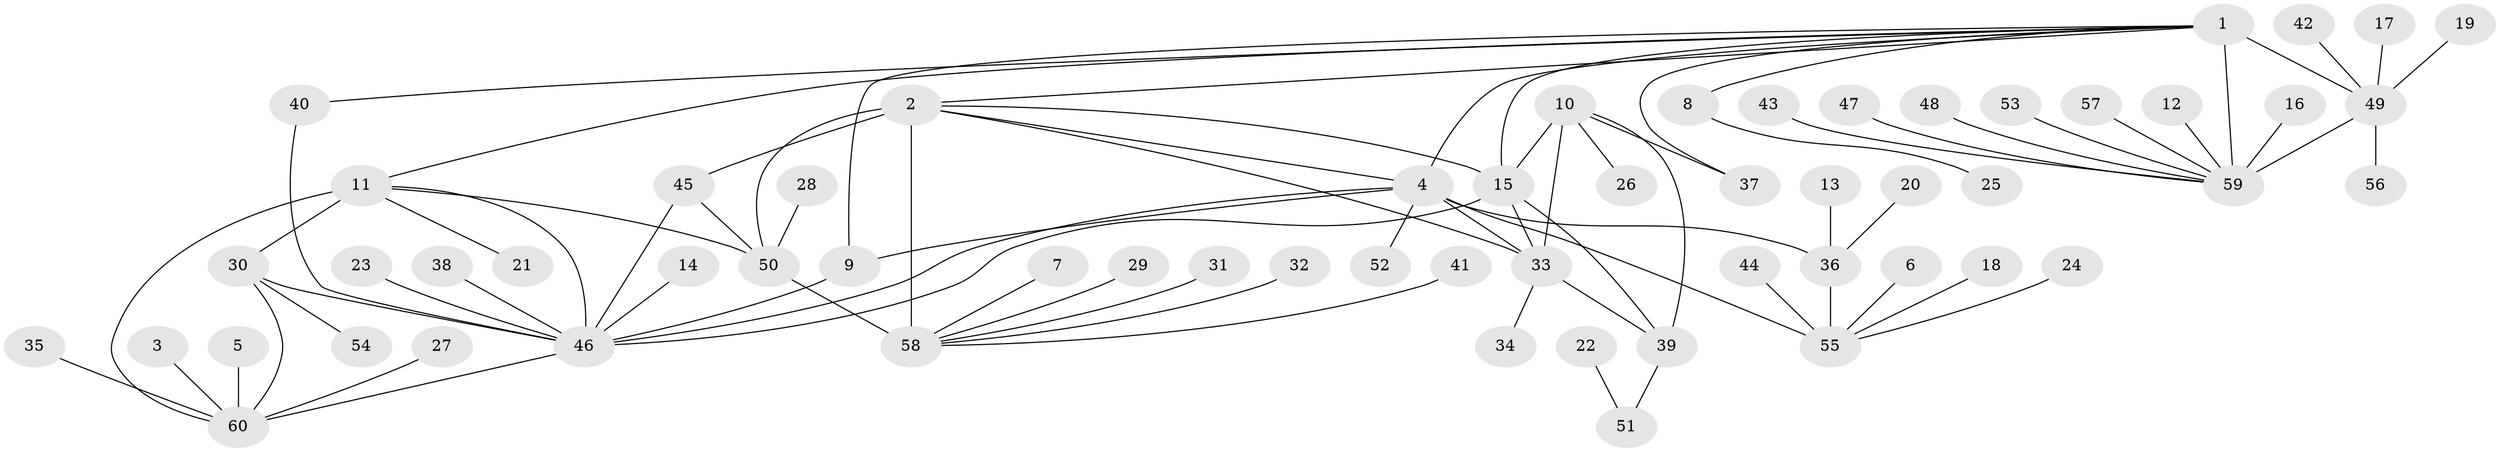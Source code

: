 // original degree distribution, {7: 0.075, 6: 0.05, 8: 0.05, 11: 0.025, 10: 0.016666666666666666, 15: 0.008333333333333333, 9: 0.025, 1: 0.5416666666666666, 2: 0.15833333333333333, 3: 0.041666666666666664, 4: 0.008333333333333333}
// Generated by graph-tools (version 1.1) at 2025/02/03/09/25 03:02:48]
// undirected, 60 vertices, 81 edges
graph export_dot {
graph [start="1"]
  node [color=gray90,style=filled];
  1;
  2;
  3;
  4;
  5;
  6;
  7;
  8;
  9;
  10;
  11;
  12;
  13;
  14;
  15;
  16;
  17;
  18;
  19;
  20;
  21;
  22;
  23;
  24;
  25;
  26;
  27;
  28;
  29;
  30;
  31;
  32;
  33;
  34;
  35;
  36;
  37;
  38;
  39;
  40;
  41;
  42;
  43;
  44;
  45;
  46;
  47;
  48;
  49;
  50;
  51;
  52;
  53;
  54;
  55;
  56;
  57;
  58;
  59;
  60;
  1 -- 2 [weight=1.0];
  1 -- 4 [weight=1.0];
  1 -- 8 [weight=1.0];
  1 -- 9 [weight=1.0];
  1 -- 11 [weight=1.0];
  1 -- 15 [weight=1.0];
  1 -- 37 [weight=1.0];
  1 -- 40 [weight=1.0];
  1 -- 49 [weight=3.0];
  1 -- 59 [weight=6.0];
  2 -- 4 [weight=1.0];
  2 -- 15 [weight=1.0];
  2 -- 33 [weight=1.0];
  2 -- 45 [weight=1.0];
  2 -- 50 [weight=3.0];
  2 -- 58 [weight=6.0];
  3 -- 60 [weight=1.0];
  4 -- 9 [weight=1.0];
  4 -- 33 [weight=1.0];
  4 -- 36 [weight=6.0];
  4 -- 46 [weight=1.0];
  4 -- 52 [weight=1.0];
  4 -- 55 [weight=3.0];
  5 -- 60 [weight=1.0];
  6 -- 55 [weight=1.0];
  7 -- 58 [weight=1.0];
  8 -- 25 [weight=1.0];
  9 -- 46 [weight=1.0];
  10 -- 15 [weight=2.0];
  10 -- 26 [weight=1.0];
  10 -- 33 [weight=4.0];
  10 -- 37 [weight=1.0];
  10 -- 39 [weight=2.0];
  11 -- 21 [weight=1.0];
  11 -- 30 [weight=4.0];
  11 -- 46 [weight=2.0];
  11 -- 50 [weight=1.0];
  11 -- 60 [weight=2.0];
  12 -- 59 [weight=1.0];
  13 -- 36 [weight=1.0];
  14 -- 46 [weight=1.0];
  15 -- 33 [weight=2.0];
  15 -- 39 [weight=1.0];
  15 -- 46 [weight=1.0];
  16 -- 59 [weight=1.0];
  17 -- 49 [weight=1.0];
  18 -- 55 [weight=1.0];
  19 -- 49 [weight=1.0];
  20 -- 36 [weight=1.0];
  22 -- 51 [weight=1.0];
  23 -- 46 [weight=1.0];
  24 -- 55 [weight=1.0];
  27 -- 60 [weight=1.0];
  28 -- 50 [weight=1.0];
  29 -- 58 [weight=1.0];
  30 -- 46 [weight=2.0];
  30 -- 54 [weight=1.0];
  30 -- 60 [weight=2.0];
  31 -- 58 [weight=1.0];
  32 -- 58 [weight=1.0];
  33 -- 34 [weight=1.0];
  33 -- 39 [weight=2.0];
  35 -- 60 [weight=1.0];
  36 -- 55 [weight=2.0];
  38 -- 46 [weight=1.0];
  39 -- 51 [weight=1.0];
  40 -- 46 [weight=1.0];
  41 -- 58 [weight=1.0];
  42 -- 49 [weight=1.0];
  43 -- 59 [weight=1.0];
  44 -- 55 [weight=1.0];
  45 -- 46 [weight=1.0];
  45 -- 50 [weight=1.0];
  46 -- 60 [weight=1.0];
  47 -- 59 [weight=1.0];
  48 -- 59 [weight=1.0];
  49 -- 56 [weight=1.0];
  49 -- 59 [weight=2.0];
  50 -- 58 [weight=2.0];
  53 -- 59 [weight=1.0];
  57 -- 59 [weight=1.0];
}
